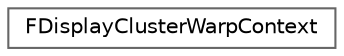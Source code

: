 digraph "Graphical Class Hierarchy"
{
 // INTERACTIVE_SVG=YES
 // LATEX_PDF_SIZE
  bgcolor="transparent";
  edge [fontname=Helvetica,fontsize=10,labelfontname=Helvetica,labelfontsize=10];
  node [fontname=Helvetica,fontsize=10,shape=box,height=0.2,width=0.4];
  rankdir="LR";
  Node0 [id="Node000000",label="FDisplayClusterWarpContext",height=0.2,width=0.4,color="grey40", fillcolor="white", style="filled",URL="$d6/da8/structFDisplayClusterWarpContext.html",tooltip="Warp context."];
}
